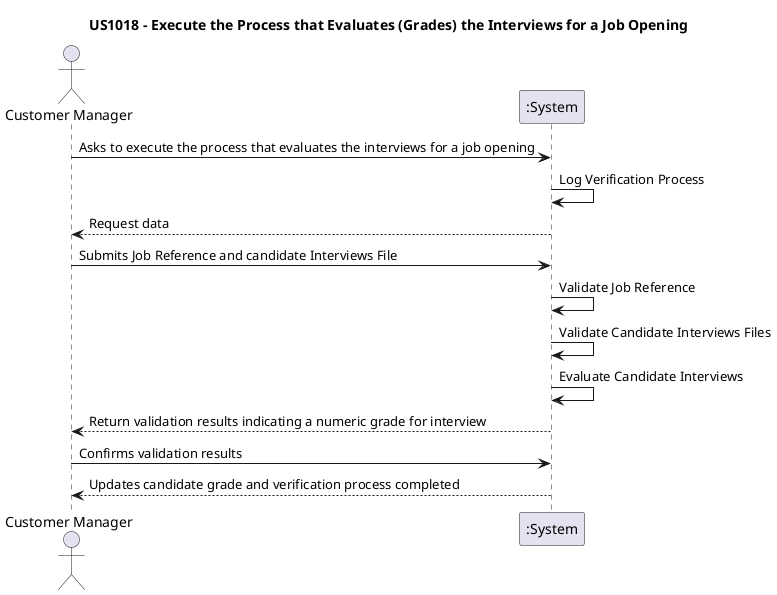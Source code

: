 @startuml

title US1018 - Execute the Process that Evaluates (Grades) the Interviews for a Job Opening

actor "Customer Manager" as CM
participant ":System" as S

CM -> S : Asks to execute the process that evaluates the interviews for a job opening
S -> S : Log Verification Process
S --> CM : Request data
CM -> S : Submits Job Reference and candidate Interviews File
S -> S : Validate Job Reference
S -> S : Validate Candidate Interviews Files
S -> S : Evaluate Candidate Interviews
S --> CM : Return validation results indicating a numeric grade for interview

CM -> S : Confirms validation results
S --> CM : Updates candidate grade and verification process completed

@enduml
